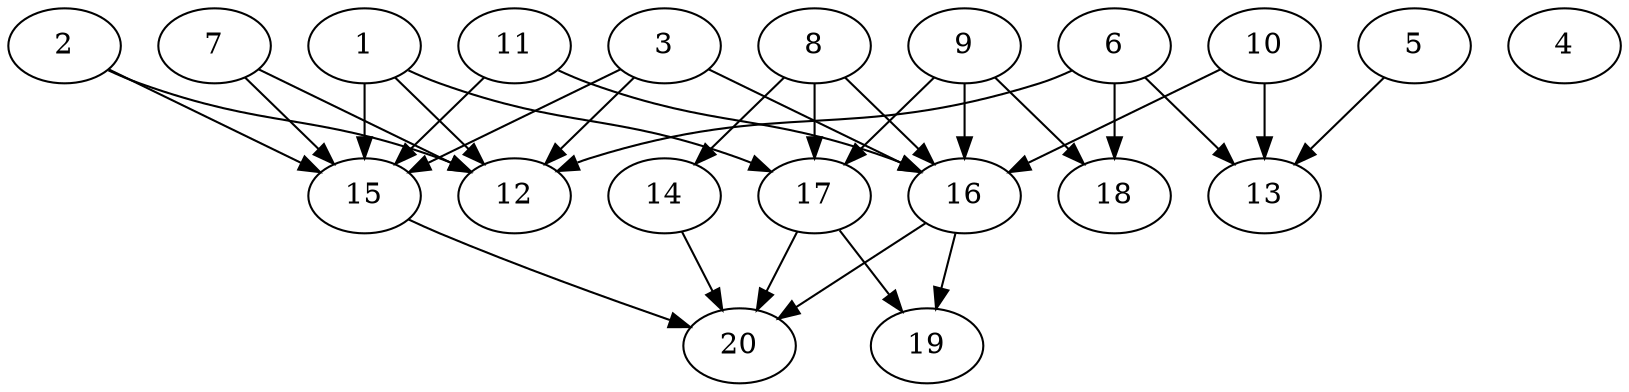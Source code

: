 // DAG automatically generated by daggen at Wed Jul 24 21:27:05 2019
// ./daggen --dot -n 20 --ccr 0.5 --fat 0.7 --regular 0.5 --density 0.5 --mindata 5242880 --maxdata 52428800 
digraph G {
  1 [size="94865408", alpha="0.18", expect_size="47432704"] 
  1 -> 12 [size ="47432704"]
  1 -> 15 [size ="47432704"]
  1 -> 17 [size ="47432704"]
  2 [size="87369728", alpha="0.09", expect_size="43684864"] 
  2 -> 12 [size ="43684864"]
  2 -> 15 [size ="43684864"]
  3 [size="57044992", alpha="0.06", expect_size="28522496"] 
  3 -> 12 [size ="28522496"]
  3 -> 15 [size ="28522496"]
  3 -> 16 [size ="28522496"]
  4 [size="13830144", alpha="0.18", expect_size="6915072"] 
  5 [size="59475968", alpha="0.03", expect_size="29737984"] 
  5 -> 13 [size ="29737984"]
  6 [size="56659968", alpha="0.03", expect_size="28329984"] 
  6 -> 12 [size ="28329984"]
  6 -> 13 [size ="28329984"]
  6 -> 18 [size ="28329984"]
  7 [size="67557376", alpha="0.07", expect_size="33778688"] 
  7 -> 12 [size ="33778688"]
  7 -> 15 [size ="33778688"]
  8 [size="64270336", alpha="0.11", expect_size="32135168"] 
  8 -> 14 [size ="32135168"]
  8 -> 16 [size ="32135168"]
  8 -> 17 [size ="32135168"]
  9 [size="17401856", alpha="0.20", expect_size="8700928"] 
  9 -> 16 [size ="8700928"]
  9 -> 17 [size ="8700928"]
  9 -> 18 [size ="8700928"]
  10 [size="38203392", alpha="0.08", expect_size="19101696"] 
  10 -> 13 [size ="19101696"]
  10 -> 16 [size ="19101696"]
  11 [size="81133568", alpha="0.12", expect_size="40566784"] 
  11 -> 15 [size ="40566784"]
  11 -> 16 [size ="40566784"]
  12 [size="72763392", alpha="0.12", expect_size="36381696"] 
  13 [size="21485568", alpha="0.18", expect_size="10742784"] 
  14 [size="50722816", alpha="0.20", expect_size="25361408"] 
  14 -> 20 [size ="25361408"]
  15 [size="41299968", alpha="0.08", expect_size="20649984"] 
  15 -> 20 [size ="20649984"]
  16 [size="54165504", alpha="0.11", expect_size="27082752"] 
  16 -> 19 [size ="27082752"]
  16 -> 20 [size ="27082752"]
  17 [size="66412544", alpha="0.01", expect_size="33206272"] 
  17 -> 19 [size ="33206272"]
  17 -> 20 [size ="33206272"]
  18 [size="97314816", alpha="0.06", expect_size="48657408"] 
  19 [size="55185408", alpha="0.12", expect_size="27592704"] 
  20 [size="54441984", alpha="0.18", expect_size="27220992"] 
}
